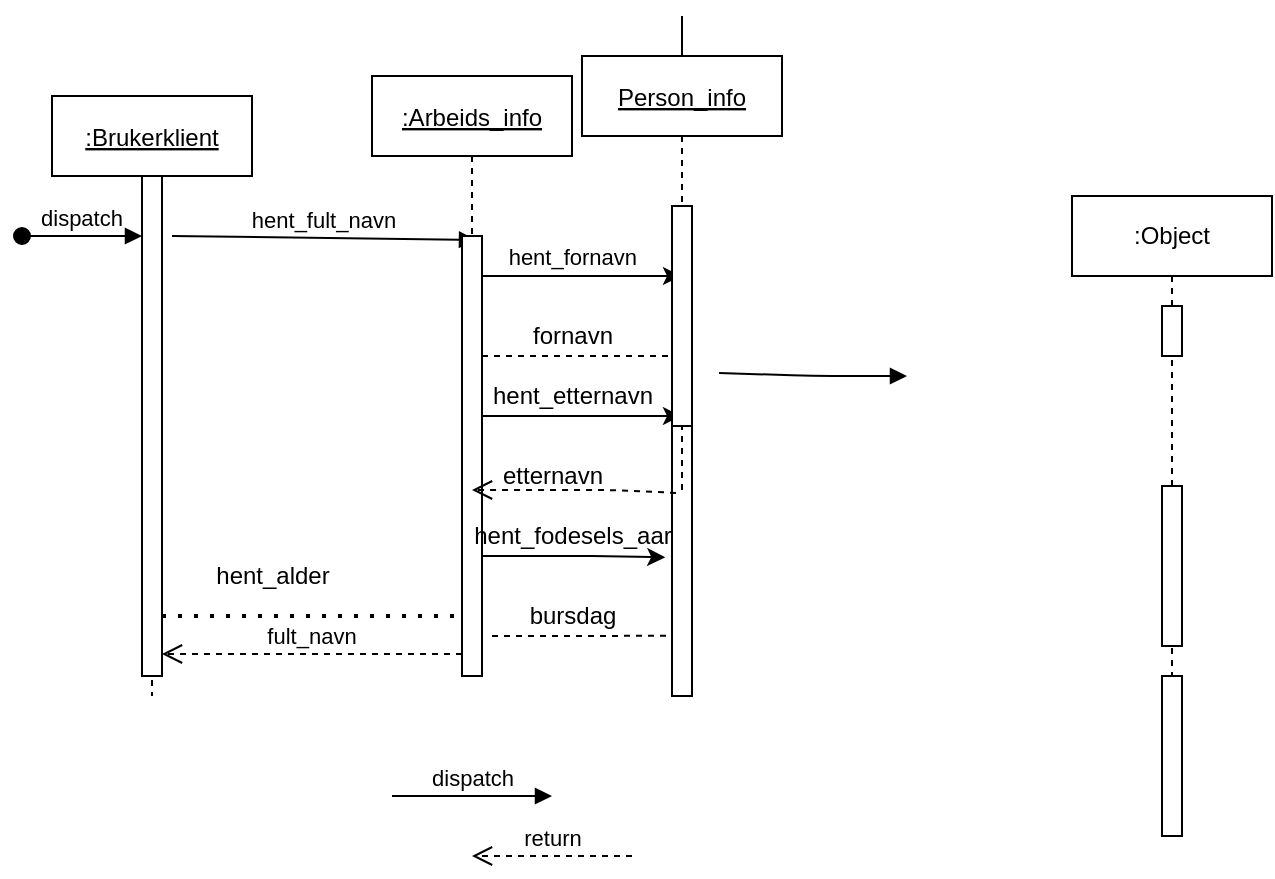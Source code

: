 <mxfile version="20.3.2" type="device"><diagram id="kgpKYQtTHZ0yAKxKKP6v" name="Page-1"><mxGraphModel dx="498" dy="340" grid="1" gridSize="10" guides="1" tooltips="1" connect="1" arrows="1" fold="1" page="1" pageScale="1" pageWidth="850" pageHeight="1100" math="0" shadow="0"><root><mxCell id="0"/><mxCell id="1" parent="0"/><mxCell id="3nuBFxr9cyL0pnOWT2aG-1" value=":Brukerklient" style="shape=umlLifeline;perimeter=lifelinePerimeter;container=1;collapsible=0;recursiveResize=0;rounded=0;shadow=0;strokeWidth=1;fontStyle=4" parent="1" vertex="1"><mxGeometry x="120" y="80" width="100" height="300" as="geometry"/></mxCell><mxCell id="3nuBFxr9cyL0pnOWT2aG-2" value="" style="points=[];perimeter=orthogonalPerimeter;rounded=0;shadow=0;strokeWidth=1;" parent="3nuBFxr9cyL0pnOWT2aG-1" vertex="1"><mxGeometry x="45" y="40" width="10" height="250" as="geometry"/></mxCell><mxCell id="3nuBFxr9cyL0pnOWT2aG-3" value="dispatch" style="verticalAlign=bottom;startArrow=oval;endArrow=block;startSize=8;shadow=0;strokeWidth=1;" parent="3nuBFxr9cyL0pnOWT2aG-1" target="3nuBFxr9cyL0pnOWT2aG-2" edge="1"><mxGeometry relative="1" as="geometry"><mxPoint x="-15" y="70" as="sourcePoint"/></mxGeometry></mxCell><mxCell id="xX0D6jEoFfdNr9few2PE-12" value="hent_fult_navn" style="verticalAlign=bottom;endArrow=block;shadow=0;strokeWidth=1;entryX=0.7;entryY=0.009;entryDx=0;entryDy=0;entryPerimeter=0;" edge="1" parent="3nuBFxr9cyL0pnOWT2aG-1" target="3nuBFxr9cyL0pnOWT2aG-6"><mxGeometry relative="1" as="geometry"><mxPoint x="60" y="70.0" as="sourcePoint"/><mxPoint x="140" y="70" as="targetPoint"/></mxGeometry></mxCell><mxCell id="xX0D6jEoFfdNr9few2PE-30" value="" style="endArrow=none;dashed=1;html=1;dashPattern=1 3;strokeWidth=2;rounded=0;" edge="1" parent="3nuBFxr9cyL0pnOWT2aG-1" target="3nuBFxr9cyL0pnOWT2aG-5"><mxGeometry width="50" height="50" relative="1" as="geometry"><mxPoint x="55" y="260" as="sourcePoint"/><mxPoint x="105" y="210" as="targetPoint"/></mxGeometry></mxCell><mxCell id="3nuBFxr9cyL0pnOWT2aG-5" value=":Arbeids_info" style="shape=umlLifeline;perimeter=lifelinePerimeter;container=1;collapsible=0;recursiveResize=0;rounded=0;shadow=0;strokeWidth=1;fontStyle=4" parent="1" vertex="1"><mxGeometry x="280" y="70" width="100" height="300" as="geometry"/></mxCell><mxCell id="3nuBFxr9cyL0pnOWT2aG-6" value="" style="points=[];perimeter=orthogonalPerimeter;rounded=0;shadow=0;strokeWidth=1;" parent="3nuBFxr9cyL0pnOWT2aG-5" vertex="1"><mxGeometry x="45" y="80" width="10" height="220" as="geometry"/></mxCell><mxCell id="xX0D6jEoFfdNr9few2PE-21" value="" style="endArrow=classic;html=1;rounded=0;" edge="1" parent="3nuBFxr9cyL0pnOWT2aG-5" target="xX0D6jEoFfdNr9few2PE-4"><mxGeometry width="50" height="50" relative="1" as="geometry"><mxPoint x="55" y="100" as="sourcePoint"/><mxPoint x="105" y="50" as="targetPoint"/></mxGeometry></mxCell><mxCell id="xX0D6jEoFfdNr9few2PE-22" value="" style="endArrow=classic;html=1;rounded=0;" edge="1" parent="3nuBFxr9cyL0pnOWT2aG-5" target="xX0D6jEoFfdNr9few2PE-4"><mxGeometry width="50" height="50" relative="1" as="geometry"><mxPoint x="55" y="170" as="sourcePoint"/><mxPoint x="105" y="120" as="targetPoint"/></mxGeometry></mxCell><mxCell id="xX0D6jEoFfdNr9few2PE-23" value="" style="endArrow=none;dashed=1;html=1;rounded=0;" edge="1" parent="3nuBFxr9cyL0pnOWT2aG-5" target="xX0D6jEoFfdNr9few2PE-4"><mxGeometry width="50" height="50" relative="1" as="geometry"><mxPoint x="55" y="140" as="sourcePoint"/><mxPoint x="105" y="90" as="targetPoint"/></mxGeometry></mxCell><mxCell id="xX0D6jEoFfdNr9few2PE-28" value="" style="endArrow=none;dashed=1;html=1;rounded=0;entryX=0.123;entryY=0.823;entryDx=0;entryDy=0;entryPerimeter=0;" edge="1" parent="3nuBFxr9cyL0pnOWT2aG-5" target="xX0D6jEoFfdNr9few2PE-2"><mxGeometry width="50" height="50" relative="1" as="geometry"><mxPoint x="60" y="280" as="sourcePoint"/><mxPoint x="110" y="230" as="targetPoint"/></mxGeometry></mxCell><mxCell id="3nuBFxr9cyL0pnOWT2aG-7" value="fult_navn" style="verticalAlign=bottom;endArrow=open;dashed=1;endSize=8;exitX=0;exitY=0.95;shadow=0;strokeWidth=1;" parent="1" source="3nuBFxr9cyL0pnOWT2aG-6" target="3nuBFxr9cyL0pnOWT2aG-2" edge="1"><mxGeometry relative="1" as="geometry"><mxPoint x="275" y="236" as="targetPoint"/></mxGeometry></mxCell><mxCell id="xX0D6jEoFfdNr9few2PE-2" value="" style="points=[];perimeter=orthogonalPerimeter;rounded=0;shadow=0;strokeWidth=1;" vertex="1" parent="1"><mxGeometry x="430" y="210" width="10" height="170" as="geometry"/></mxCell><mxCell id="xX0D6jEoFfdNr9few2PE-20" style="edgeStyle=orthogonalEdgeStyle;rounded=0;orthogonalLoop=1;jettySize=auto;html=1;" edge="1" parent="1" source="xX0D6jEoFfdNr9few2PE-4"><mxGeometry relative="1" as="geometry"><mxPoint x="435" y="80" as="targetPoint"/></mxGeometry></mxCell><mxCell id="xX0D6jEoFfdNr9few2PE-4" value="Person_info" style="shape=umlLifeline;perimeter=lifelinePerimeter;container=1;collapsible=0;recursiveResize=0;rounded=0;shadow=0;strokeWidth=1;fontStyle=4" vertex="1" parent="1"><mxGeometry x="385" y="60" width="100" height="220" as="geometry"/></mxCell><mxCell id="xX0D6jEoFfdNr9few2PE-5" value="" style="points=[];perimeter=orthogonalPerimeter;rounded=0;shadow=0;strokeWidth=1;" vertex="1" parent="xX0D6jEoFfdNr9few2PE-4"><mxGeometry x="45" y="75" width="10" height="110" as="geometry"/></mxCell><mxCell id="xX0D6jEoFfdNr9few2PE-10" value="" style="verticalAlign=bottom;endArrow=open;dashed=1;endSize=8;shadow=0;strokeWidth=1;exitX=0.47;exitY=0.993;exitDx=0;exitDy=0;exitPerimeter=0;" edge="1" parent="1" source="xX0D6jEoFfdNr9few2PE-4" target="3nuBFxr9cyL0pnOWT2aG-5"><mxGeometry x="-0.111" y="-30" relative="1" as="geometry"><mxPoint x="350.0" y="320.0" as="targetPoint"/><mxPoint x="440" y="320" as="sourcePoint"/><Array as="points"><mxPoint x="400" y="277"/></Array><mxPoint as="offset"/></mxGeometry></mxCell><mxCell id="xX0D6jEoFfdNr9few2PE-13" value="hent_fornavn" style="verticalAlign=bottom;endArrow=block;shadow=0;strokeWidth=1;exitX=1.352;exitY=-0.014;exitDx=0;exitDy=0;exitPerimeter=0;" edge="1" parent="1"><mxGeometry x="-1" y="88" relative="1" as="geometry"><mxPoint x="453.52" y="218.46" as="sourcePoint"/><mxPoint x="547.5" y="220" as="targetPoint"/><Array as="points"><mxPoint x="500" y="220"/></Array><mxPoint x="-76" y="39" as="offset"/></mxGeometry></mxCell><mxCell id="xX0D6jEoFfdNr9few2PE-15" value="" style="endArrow=classic;html=1;rounded=0;entryX=-0.338;entryY=0.592;entryDx=0;entryDy=0;entryPerimeter=0;" edge="1" parent="1" source="3nuBFxr9cyL0pnOWT2aG-6" target="xX0D6jEoFfdNr9few2PE-2"><mxGeometry width="50" height="50" relative="1" as="geometry"><mxPoint x="345" y="300" as="sourcePoint"/><mxPoint x="395" y="250" as="targetPoint"/><Array as="points"><mxPoint x="370" y="310"/><mxPoint x="390" y="310"/></Array></mxGeometry></mxCell><mxCell id="xX0D6jEoFfdNr9few2PE-24" value="fornavn" style="text;html=1;align=center;verticalAlign=middle;resizable=0;points=[];autosize=1;strokeColor=none;fillColor=none;" vertex="1" parent="1"><mxGeometry x="350" y="185" width="60" height="30" as="geometry"/></mxCell><mxCell id="xX0D6jEoFfdNr9few2PE-25" value="hent_etternavn" style="text;html=1;align=center;verticalAlign=middle;resizable=0;points=[];autosize=1;strokeColor=none;fillColor=none;" vertex="1" parent="1"><mxGeometry x="330" y="215" width="100" height="30" as="geometry"/></mxCell><mxCell id="xX0D6jEoFfdNr9few2PE-26" value="etternavn" style="text;html=1;align=center;verticalAlign=middle;resizable=0;points=[];autosize=1;strokeColor=none;fillColor=none;" vertex="1" parent="1"><mxGeometry x="335" y="255" width="70" height="30" as="geometry"/></mxCell><mxCell id="xX0D6jEoFfdNr9few2PE-27" value="hent_fodesels_aar" style="text;html=1;align=center;verticalAlign=middle;resizable=0;points=[];autosize=1;strokeColor=none;fillColor=none;" vertex="1" parent="1"><mxGeometry x="320" y="285" width="120" height="30" as="geometry"/></mxCell><mxCell id="xX0D6jEoFfdNr9few2PE-29" value="bursdag" style="text;html=1;align=center;verticalAlign=middle;resizable=0;points=[];autosize=1;strokeColor=none;fillColor=none;" vertex="1" parent="1"><mxGeometry x="345" y="325" width="70" height="30" as="geometry"/></mxCell><mxCell id="xX0D6jEoFfdNr9few2PE-31" value="hent_alder" style="text;html=1;align=center;verticalAlign=middle;resizable=0;points=[];autosize=1;strokeColor=none;fillColor=none;" vertex="1" parent="1"><mxGeometry x="190" y="305" width="80" height="30" as="geometry"/></mxCell><mxCell id="xX0D6jEoFfdNr9few2PE-32" value=":Object" style="shape=umlLifeline;perimeter=lifelinePerimeter;whiteSpace=wrap;html=1;container=1;collapsible=0;recursiveResize=0;outlineConnect=0;" vertex="1" parent="1"><mxGeometry x="630" y="130" width="100" height="320" as="geometry"/></mxCell><mxCell id="xX0D6jEoFfdNr9few2PE-33" value="" style="html=1;points=[];perimeter=orthogonalPerimeter;" vertex="1" parent="xX0D6jEoFfdNr9few2PE-32"><mxGeometry x="45" y="55" width="10" height="25" as="geometry"/></mxCell><mxCell id="xX0D6jEoFfdNr9few2PE-34" value="" style="html=1;points=[];perimeter=orthogonalPerimeter;" vertex="1" parent="xX0D6jEoFfdNr9few2PE-32"><mxGeometry x="45" y="145" width="10" height="80" as="geometry"/></mxCell><mxCell id="xX0D6jEoFfdNr9few2PE-35" value="" style="html=1;points=[];perimeter=orthogonalPerimeter;" vertex="1" parent="xX0D6jEoFfdNr9few2PE-32"><mxGeometry x="45" y="240" width="10" height="80" as="geometry"/></mxCell><mxCell id="xX0D6jEoFfdNr9few2PE-36" value="dispatch" style="html=1;verticalAlign=bottom;endArrow=block;rounded=0;" edge="1" parent="1"><mxGeometry width="80" relative="1" as="geometry"><mxPoint x="290" y="430" as="sourcePoint"/><mxPoint x="370" y="430" as="targetPoint"/></mxGeometry></mxCell><mxCell id="xX0D6jEoFfdNr9few2PE-37" value="return" style="html=1;verticalAlign=bottom;endArrow=open;dashed=1;endSize=8;rounded=0;" edge="1" parent="1"><mxGeometry relative="1" as="geometry"><mxPoint x="410" y="460" as="sourcePoint"/><mxPoint x="330" y="460" as="targetPoint"/></mxGeometry></mxCell></root></mxGraphModel></diagram></mxfile>